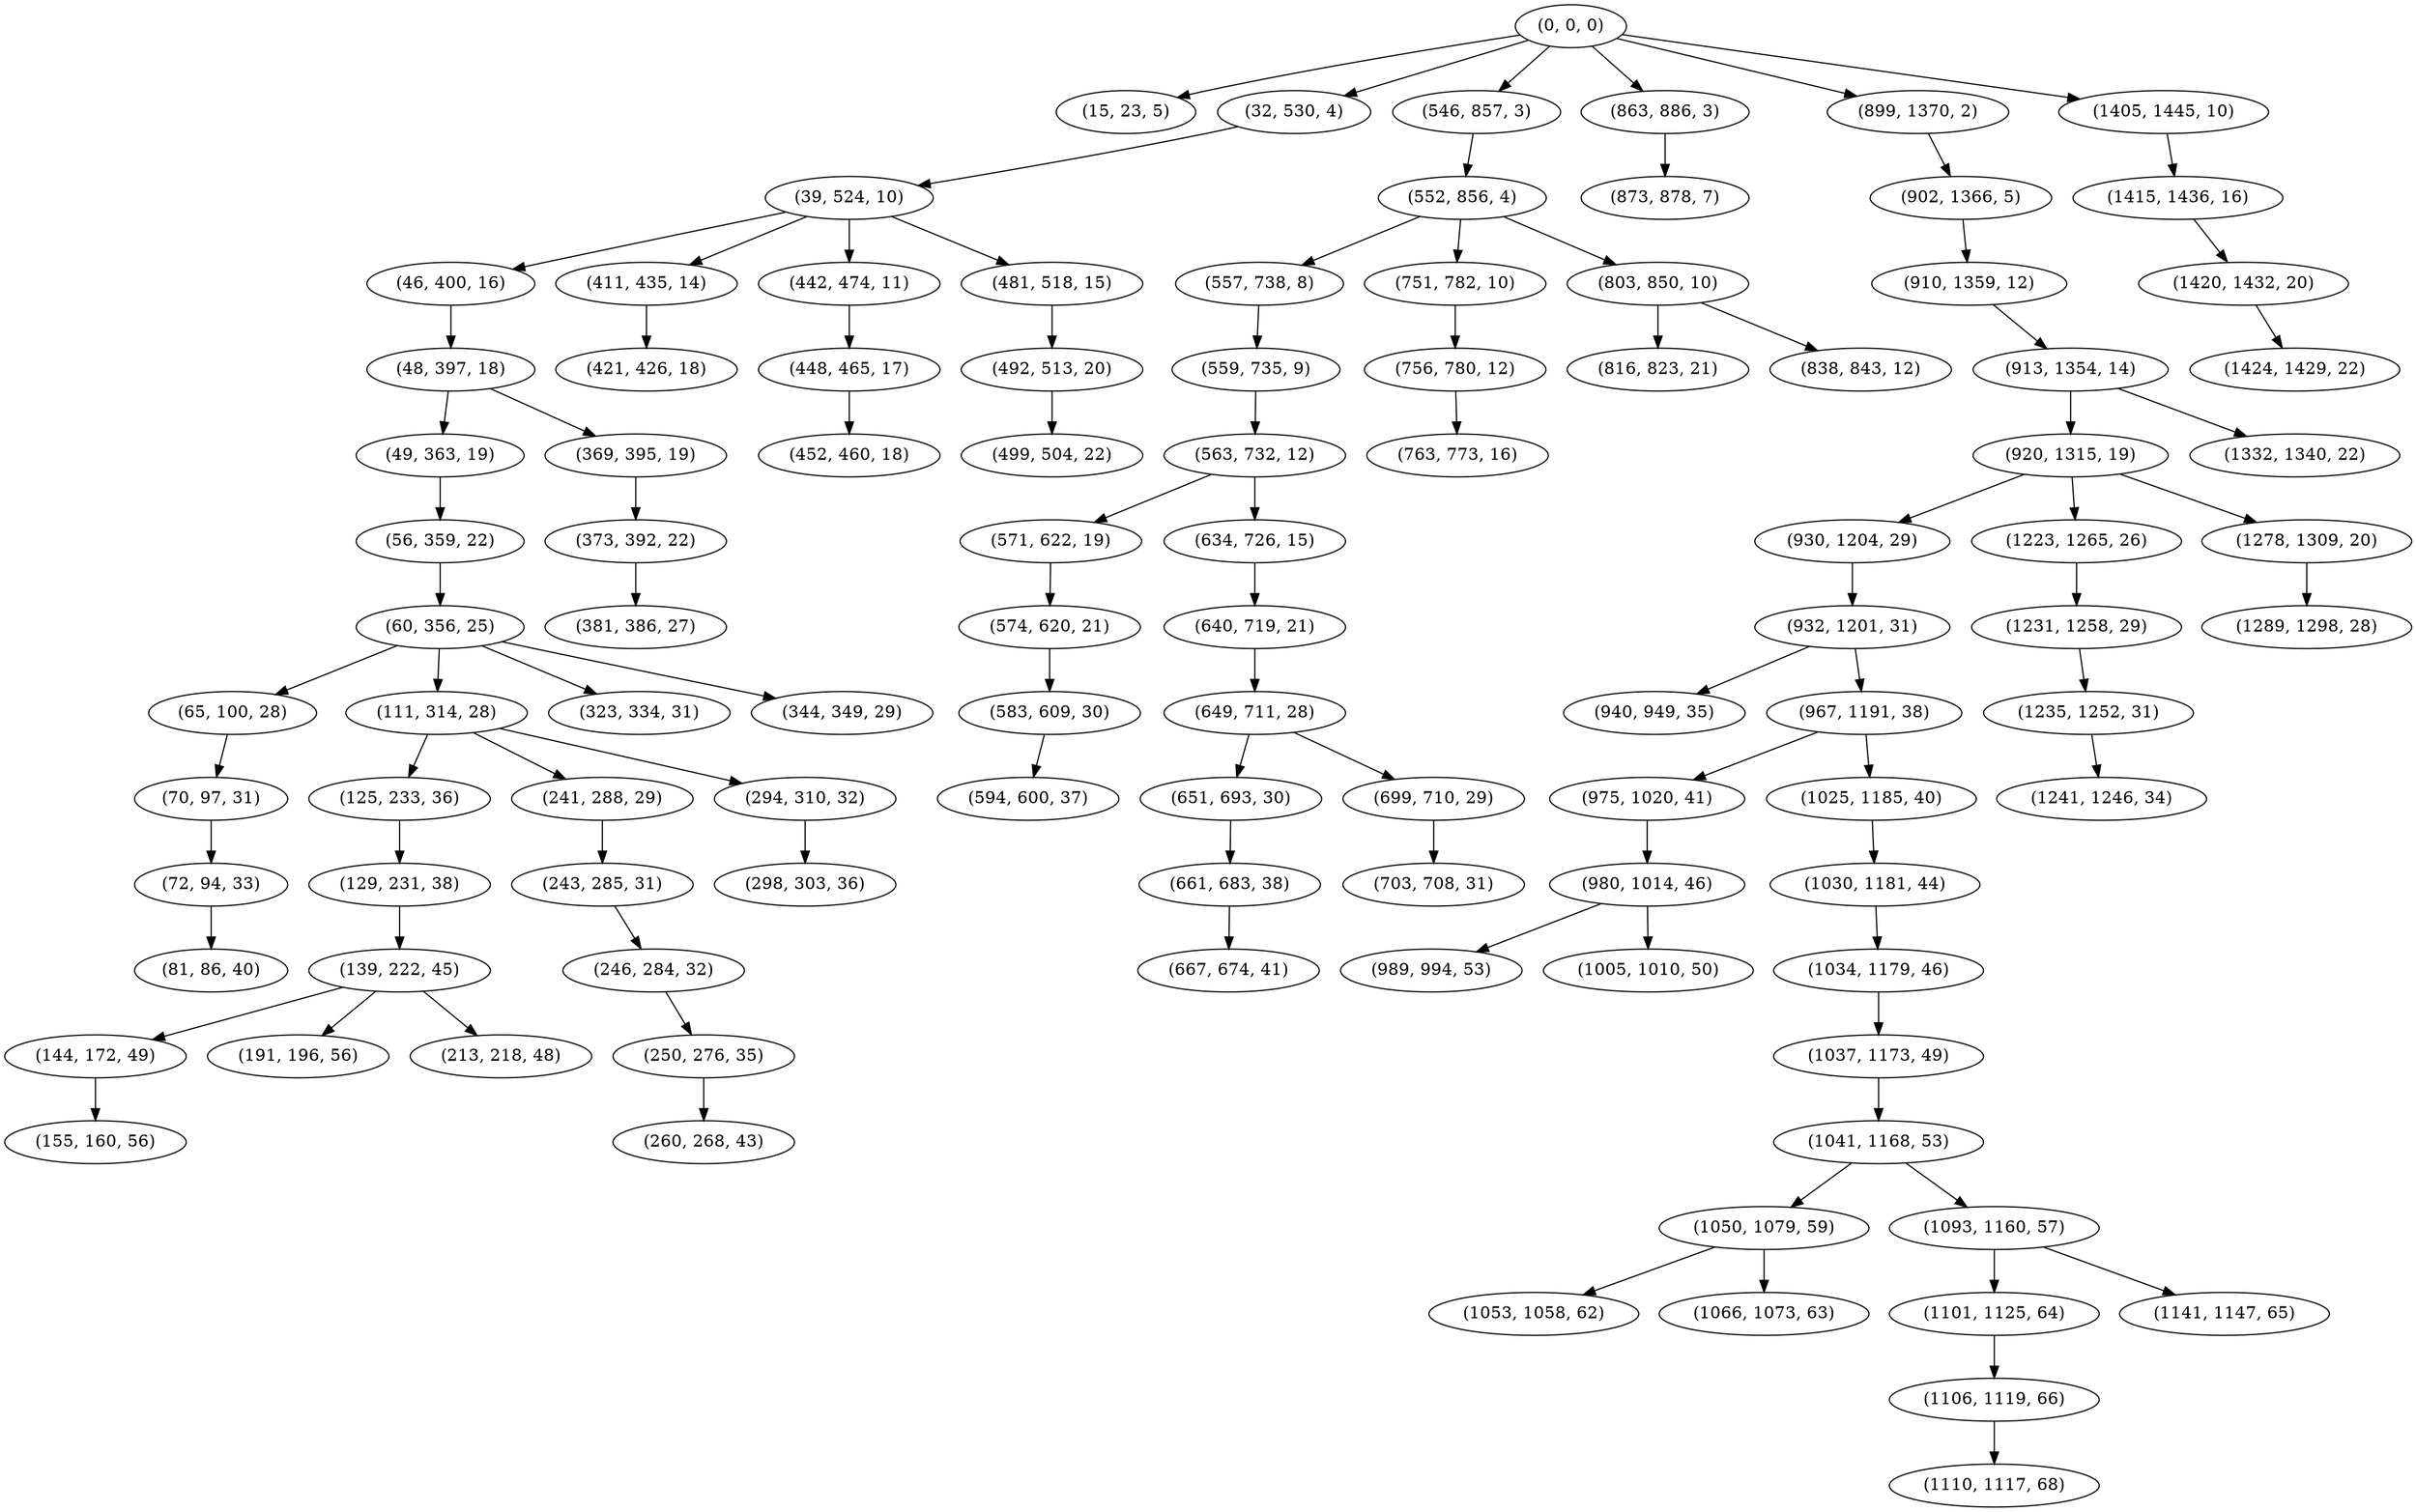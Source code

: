 digraph tree {
    "(0, 0, 0)";
    "(15, 23, 5)";
    "(32, 530, 4)";
    "(39, 524, 10)";
    "(46, 400, 16)";
    "(48, 397, 18)";
    "(49, 363, 19)";
    "(56, 359, 22)";
    "(60, 356, 25)";
    "(65, 100, 28)";
    "(70, 97, 31)";
    "(72, 94, 33)";
    "(81, 86, 40)";
    "(111, 314, 28)";
    "(125, 233, 36)";
    "(129, 231, 38)";
    "(139, 222, 45)";
    "(144, 172, 49)";
    "(155, 160, 56)";
    "(191, 196, 56)";
    "(213, 218, 48)";
    "(241, 288, 29)";
    "(243, 285, 31)";
    "(246, 284, 32)";
    "(250, 276, 35)";
    "(260, 268, 43)";
    "(294, 310, 32)";
    "(298, 303, 36)";
    "(323, 334, 31)";
    "(344, 349, 29)";
    "(369, 395, 19)";
    "(373, 392, 22)";
    "(381, 386, 27)";
    "(411, 435, 14)";
    "(421, 426, 18)";
    "(442, 474, 11)";
    "(448, 465, 17)";
    "(452, 460, 18)";
    "(481, 518, 15)";
    "(492, 513, 20)";
    "(499, 504, 22)";
    "(546, 857, 3)";
    "(552, 856, 4)";
    "(557, 738, 8)";
    "(559, 735, 9)";
    "(563, 732, 12)";
    "(571, 622, 19)";
    "(574, 620, 21)";
    "(583, 609, 30)";
    "(594, 600, 37)";
    "(634, 726, 15)";
    "(640, 719, 21)";
    "(649, 711, 28)";
    "(651, 693, 30)";
    "(661, 683, 38)";
    "(667, 674, 41)";
    "(699, 710, 29)";
    "(703, 708, 31)";
    "(751, 782, 10)";
    "(756, 780, 12)";
    "(763, 773, 16)";
    "(803, 850, 10)";
    "(816, 823, 21)";
    "(838, 843, 12)";
    "(863, 886, 3)";
    "(873, 878, 7)";
    "(899, 1370, 2)";
    "(902, 1366, 5)";
    "(910, 1359, 12)";
    "(913, 1354, 14)";
    "(920, 1315, 19)";
    "(930, 1204, 29)";
    "(932, 1201, 31)";
    "(940, 949, 35)";
    "(967, 1191, 38)";
    "(975, 1020, 41)";
    "(980, 1014, 46)";
    "(989, 994, 53)";
    "(1005, 1010, 50)";
    "(1025, 1185, 40)";
    "(1030, 1181, 44)";
    "(1034, 1179, 46)";
    "(1037, 1173, 49)";
    "(1041, 1168, 53)";
    "(1050, 1079, 59)";
    "(1053, 1058, 62)";
    "(1066, 1073, 63)";
    "(1093, 1160, 57)";
    "(1101, 1125, 64)";
    "(1106, 1119, 66)";
    "(1110, 1117, 68)";
    "(1141, 1147, 65)";
    "(1223, 1265, 26)";
    "(1231, 1258, 29)";
    "(1235, 1252, 31)";
    "(1241, 1246, 34)";
    "(1278, 1309, 20)";
    "(1289, 1298, 28)";
    "(1332, 1340, 22)";
    "(1405, 1445, 10)";
    "(1415, 1436, 16)";
    "(1420, 1432, 20)";
    "(1424, 1429, 22)";
    "(0, 0, 0)" -> "(15, 23, 5)";
    "(0, 0, 0)" -> "(32, 530, 4)";
    "(0, 0, 0)" -> "(546, 857, 3)";
    "(0, 0, 0)" -> "(863, 886, 3)";
    "(0, 0, 0)" -> "(899, 1370, 2)";
    "(0, 0, 0)" -> "(1405, 1445, 10)";
    "(32, 530, 4)" -> "(39, 524, 10)";
    "(39, 524, 10)" -> "(46, 400, 16)";
    "(39, 524, 10)" -> "(411, 435, 14)";
    "(39, 524, 10)" -> "(442, 474, 11)";
    "(39, 524, 10)" -> "(481, 518, 15)";
    "(46, 400, 16)" -> "(48, 397, 18)";
    "(48, 397, 18)" -> "(49, 363, 19)";
    "(48, 397, 18)" -> "(369, 395, 19)";
    "(49, 363, 19)" -> "(56, 359, 22)";
    "(56, 359, 22)" -> "(60, 356, 25)";
    "(60, 356, 25)" -> "(65, 100, 28)";
    "(60, 356, 25)" -> "(111, 314, 28)";
    "(60, 356, 25)" -> "(323, 334, 31)";
    "(60, 356, 25)" -> "(344, 349, 29)";
    "(65, 100, 28)" -> "(70, 97, 31)";
    "(70, 97, 31)" -> "(72, 94, 33)";
    "(72, 94, 33)" -> "(81, 86, 40)";
    "(111, 314, 28)" -> "(125, 233, 36)";
    "(111, 314, 28)" -> "(241, 288, 29)";
    "(111, 314, 28)" -> "(294, 310, 32)";
    "(125, 233, 36)" -> "(129, 231, 38)";
    "(129, 231, 38)" -> "(139, 222, 45)";
    "(139, 222, 45)" -> "(144, 172, 49)";
    "(139, 222, 45)" -> "(191, 196, 56)";
    "(139, 222, 45)" -> "(213, 218, 48)";
    "(144, 172, 49)" -> "(155, 160, 56)";
    "(241, 288, 29)" -> "(243, 285, 31)";
    "(243, 285, 31)" -> "(246, 284, 32)";
    "(246, 284, 32)" -> "(250, 276, 35)";
    "(250, 276, 35)" -> "(260, 268, 43)";
    "(294, 310, 32)" -> "(298, 303, 36)";
    "(369, 395, 19)" -> "(373, 392, 22)";
    "(373, 392, 22)" -> "(381, 386, 27)";
    "(411, 435, 14)" -> "(421, 426, 18)";
    "(442, 474, 11)" -> "(448, 465, 17)";
    "(448, 465, 17)" -> "(452, 460, 18)";
    "(481, 518, 15)" -> "(492, 513, 20)";
    "(492, 513, 20)" -> "(499, 504, 22)";
    "(546, 857, 3)" -> "(552, 856, 4)";
    "(552, 856, 4)" -> "(557, 738, 8)";
    "(552, 856, 4)" -> "(751, 782, 10)";
    "(552, 856, 4)" -> "(803, 850, 10)";
    "(557, 738, 8)" -> "(559, 735, 9)";
    "(559, 735, 9)" -> "(563, 732, 12)";
    "(563, 732, 12)" -> "(571, 622, 19)";
    "(563, 732, 12)" -> "(634, 726, 15)";
    "(571, 622, 19)" -> "(574, 620, 21)";
    "(574, 620, 21)" -> "(583, 609, 30)";
    "(583, 609, 30)" -> "(594, 600, 37)";
    "(634, 726, 15)" -> "(640, 719, 21)";
    "(640, 719, 21)" -> "(649, 711, 28)";
    "(649, 711, 28)" -> "(651, 693, 30)";
    "(649, 711, 28)" -> "(699, 710, 29)";
    "(651, 693, 30)" -> "(661, 683, 38)";
    "(661, 683, 38)" -> "(667, 674, 41)";
    "(699, 710, 29)" -> "(703, 708, 31)";
    "(751, 782, 10)" -> "(756, 780, 12)";
    "(756, 780, 12)" -> "(763, 773, 16)";
    "(803, 850, 10)" -> "(816, 823, 21)";
    "(803, 850, 10)" -> "(838, 843, 12)";
    "(863, 886, 3)" -> "(873, 878, 7)";
    "(899, 1370, 2)" -> "(902, 1366, 5)";
    "(902, 1366, 5)" -> "(910, 1359, 12)";
    "(910, 1359, 12)" -> "(913, 1354, 14)";
    "(913, 1354, 14)" -> "(920, 1315, 19)";
    "(913, 1354, 14)" -> "(1332, 1340, 22)";
    "(920, 1315, 19)" -> "(930, 1204, 29)";
    "(920, 1315, 19)" -> "(1223, 1265, 26)";
    "(920, 1315, 19)" -> "(1278, 1309, 20)";
    "(930, 1204, 29)" -> "(932, 1201, 31)";
    "(932, 1201, 31)" -> "(940, 949, 35)";
    "(932, 1201, 31)" -> "(967, 1191, 38)";
    "(967, 1191, 38)" -> "(975, 1020, 41)";
    "(967, 1191, 38)" -> "(1025, 1185, 40)";
    "(975, 1020, 41)" -> "(980, 1014, 46)";
    "(980, 1014, 46)" -> "(989, 994, 53)";
    "(980, 1014, 46)" -> "(1005, 1010, 50)";
    "(1025, 1185, 40)" -> "(1030, 1181, 44)";
    "(1030, 1181, 44)" -> "(1034, 1179, 46)";
    "(1034, 1179, 46)" -> "(1037, 1173, 49)";
    "(1037, 1173, 49)" -> "(1041, 1168, 53)";
    "(1041, 1168, 53)" -> "(1050, 1079, 59)";
    "(1041, 1168, 53)" -> "(1093, 1160, 57)";
    "(1050, 1079, 59)" -> "(1053, 1058, 62)";
    "(1050, 1079, 59)" -> "(1066, 1073, 63)";
    "(1093, 1160, 57)" -> "(1101, 1125, 64)";
    "(1093, 1160, 57)" -> "(1141, 1147, 65)";
    "(1101, 1125, 64)" -> "(1106, 1119, 66)";
    "(1106, 1119, 66)" -> "(1110, 1117, 68)";
    "(1223, 1265, 26)" -> "(1231, 1258, 29)";
    "(1231, 1258, 29)" -> "(1235, 1252, 31)";
    "(1235, 1252, 31)" -> "(1241, 1246, 34)";
    "(1278, 1309, 20)" -> "(1289, 1298, 28)";
    "(1405, 1445, 10)" -> "(1415, 1436, 16)";
    "(1415, 1436, 16)" -> "(1420, 1432, 20)";
    "(1420, 1432, 20)" -> "(1424, 1429, 22)";
}
